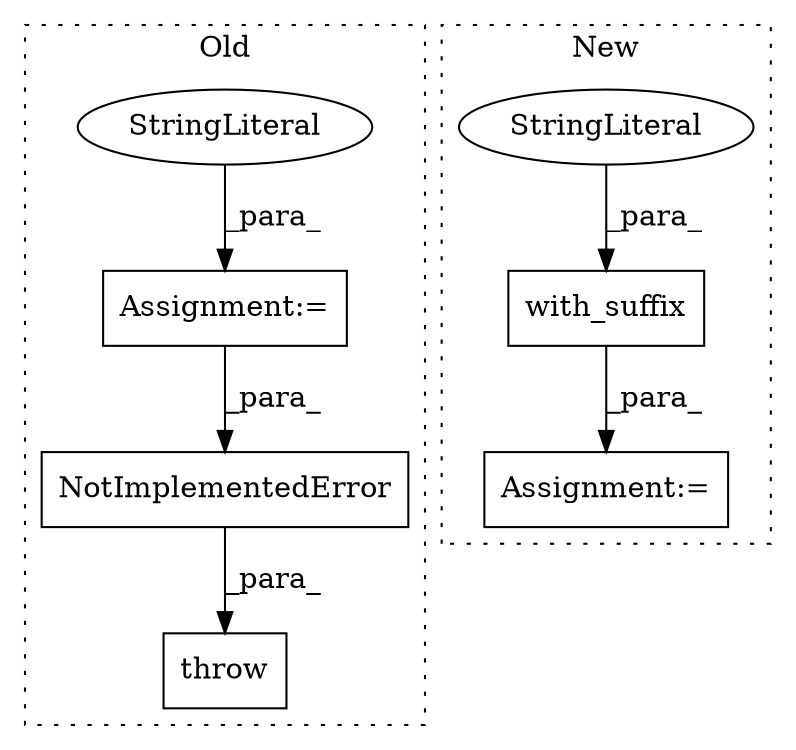 digraph G {
subgraph cluster0 {
1 [label="NotImplementedError" a="32" s="1402,1425" l="20,1" shape="box"];
3 [label="throw" a="53" s="1396" l="6" shape="box"];
6 [label="Assignment:=" a="7" s="1346" l="1" shape="box"];
7 [label="StringLiteral" a="45" s="1347" l="41" shape="ellipse"];
label = "Old";
style="dotted";
}
subgraph cluster1 {
2 [label="with_suffix" a="32" s="1360,1388" l="12,1" shape="box"];
4 [label="StringLiteral" a="45" s="1372" l="16" shape="ellipse"];
5 [label="Assignment:=" a="7" s="1350" l="1" shape="box"];
label = "New";
style="dotted";
}
1 -> 3 [label="_para_"];
2 -> 5 [label="_para_"];
4 -> 2 [label="_para_"];
6 -> 1 [label="_para_"];
7 -> 6 [label="_para_"];
}